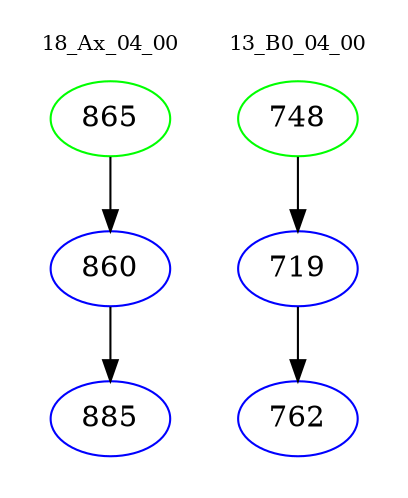 digraph{
subgraph cluster_0 {
color = white
label = "18_Ax_04_00";
fontsize=10;
T0_865 [label="865", color="green"]
T0_865 -> T0_860 [color="black"]
T0_860 [label="860", color="blue"]
T0_860 -> T0_885 [color="black"]
T0_885 [label="885", color="blue"]
}
subgraph cluster_1 {
color = white
label = "13_B0_04_00";
fontsize=10;
T1_748 [label="748", color="green"]
T1_748 -> T1_719 [color="black"]
T1_719 [label="719", color="blue"]
T1_719 -> T1_762 [color="black"]
T1_762 [label="762", color="blue"]
}
}
